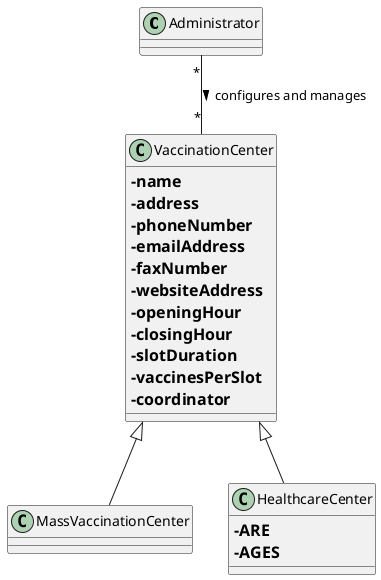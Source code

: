 @startuml
'https://plantuml.com/class-diagram

class Administrator{

}

class VaccinationCenter{
==-name
==-address
==-phoneNumber
==-emailAddress
==-faxNumber
==-websiteAddress
==-openingHour
==-closingHour
==-slotDuration
==-vaccinesPerSlot
==-coordinator
}

Administrator "*" -- "*" VaccinationCenter : configures and manages >

class MassVaccinationCenter extends VaccinationCenter{

}

class HealthcareCenter extends VaccinationCenter{
==-ARE
==-AGES
}

@enduml